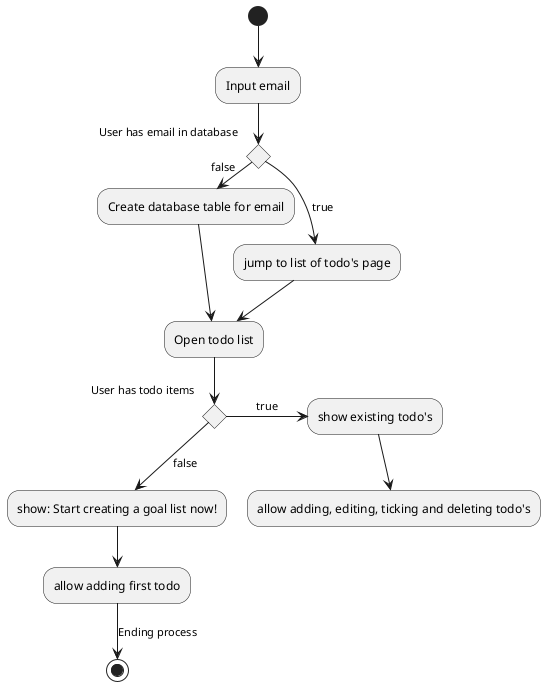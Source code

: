 @startuml
(*) --> "Input email"

if "User has email in database" then
  -->[true] "jump to list of todo's page"
  --> "Open todo list"
else
  ->[false] "Create database table for email"
   --> "Open todo list"
endif
if "User has todo items" then
  ->[true] "show existing todo's"
  --> "allow adding, editing, ticking and deleting todo's"
else
  -->[false] "show: Start creating a goal list now!"
  -->"allow adding first todo"
-->[Ending process] (*)
@enduml
